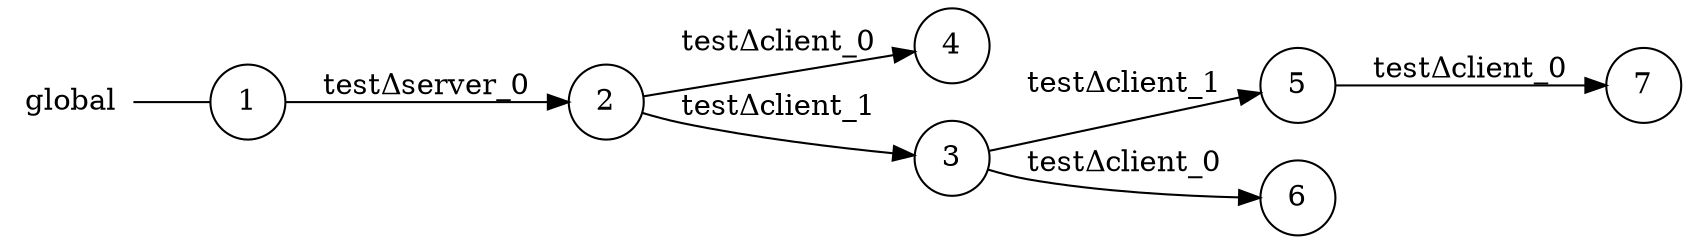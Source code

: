 digraph global {
	rankdir="LR";
	n_0 [label="global", shape="plaintext"];
	n_1 [id="5", shape=circle, label="5"];
	n_2 [id="6", shape=circle, label="6"];
	n_3 [id="1", shape=circle, label="1"];
	n_0 -> n_3 [arrowhead=none];
	n_4 [id="2", shape=circle, label="2"];
	n_5 [id="4", shape=circle, label="4"];
	n_6 [id="7", shape=circle, label="7"];
	n_7 [id="3", shape=circle, label="3"];

	n_4 -> n_7 [id="[$e|1]", label="testΔclient_1"];
	n_1 -> n_6 [id="[$e|5]", label="testΔclient_0"];
	n_7 -> n_1 [id="[$e|3]", label="testΔclient_1"];
	n_7 -> n_2 [id="[$e|4]", label="testΔclient_0"];
	n_3 -> n_4 [id="[$e|0]", label="testΔserver_0"];
	n_4 -> n_5 [id="[$e|2]", label="testΔclient_0"];
}
